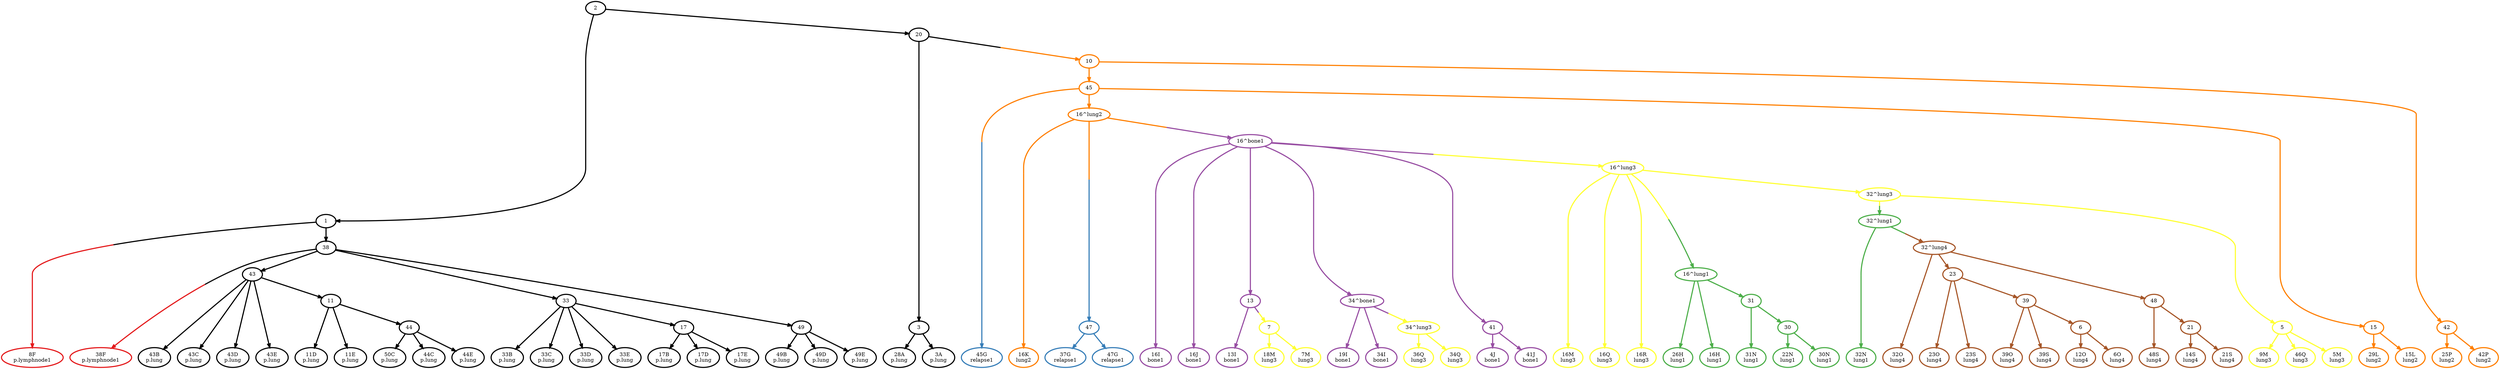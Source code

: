 digraph T {
	{
		rank=same
		0 [penwidth=3,colorscheme=set19,color=0,label="28A\np.lung"]
		1 [penwidth=3,colorscheme=set19,color=0,label="3A\np.lung"]
		2 [penwidth=3,colorscheme=set19,color=0,label="43B\np.lung"]
		3 [penwidth=3,colorscheme=set19,color=0,label="43C\np.lung"]
		4 [penwidth=3,colorscheme=set19,color=0,label="43D\np.lung"]
		5 [penwidth=3,colorscheme=set19,color=0,label="43E\np.lung"]
		6 [penwidth=3,colorscheme=set19,color=0,label="11D\np.lung"]
		7 [penwidth=3,colorscheme=set19,color=0,label="11E\np.lung"]
		8 [penwidth=3,colorscheme=set19,color=0,label="33B\np.lung"]
		9 [penwidth=3,colorscheme=set19,color=0,label="33C\np.lung"]
		10 [penwidth=3,colorscheme=set19,color=0,label="33D\np.lung"]
		11 [penwidth=3,colorscheme=set19,color=0,label="33E\np.lung"]
		12 [penwidth=3,colorscheme=set19,color=0,label="50C\np.lung"]
		13 [penwidth=3,colorscheme=set19,color=0,label="44C\np.lung"]
		14 [penwidth=3,colorscheme=set19,color=0,label="44E\np.lung"]
		15 [penwidth=3,colorscheme=set19,color=0,label="17B\np.lung"]
		16 [penwidth=3,colorscheme=set19,color=0,label="17D\np.lung"]
		17 [penwidth=3,colorscheme=set19,color=0,label="17E\np.lung"]
		18 [penwidth=3,colorscheme=set19,color=0,label="49B\np.lung"]
		19 [penwidth=3,colorscheme=set19,color=0,label="49D\np.lung"]
		20 [penwidth=3,colorscheme=set19,color=0,label="49E\np.lung"]
		21 [penwidth=3,colorscheme=set19,color=1,label="8F\np.lymphnode1"]
		22 [penwidth=3,colorscheme=set19,color=1,label="38F\np.lymphnode1"]
		23 [penwidth=3,colorscheme=set19,color=2,label="37G\nrelapse1"]
		24 [penwidth=3,colorscheme=set19,color=2,label="47G\nrelapse1"]
		25 [penwidth=3,colorscheme=set19,color=3,label="32N\nlung1"]
		26 [penwidth=3,colorscheme=set19,color=3,label="26H\nlung1"]
		27 [penwidth=3,colorscheme=set19,color=3,label="16H\nlung1"]
		28 [penwidth=3,colorscheme=set19,color=3,label="31N\nlung1"]
		29 [penwidth=3,colorscheme=set19,color=3,label="22N\nlung1"]
		30 [penwidth=3,colorscheme=set19,color=3,label="30N\nlung1"]
		31 [penwidth=3,colorscheme=set19,color=4,label="13I\nbone1"]
		32 [penwidth=3,colorscheme=set19,color=4,label="16I\nbone1"]
		33 [penwidth=3,colorscheme=set19,color=4,label="16J\nbone1"]
		34 [penwidth=3,colorscheme=set19,color=4,label="19I\nbone1"]
		35 [penwidth=3,colorscheme=set19,color=4,label="34I\nbone1"]
		36 [penwidth=3,colorscheme=set19,color=4,label="4J\nbone1"]
		37 [penwidth=3,colorscheme=set19,color=4,label="41J\nbone1"]
		38 [penwidth=3,colorscheme=set19,color=2,label="45G\nrelapse1"]
		39 [penwidth=3,colorscheme=set19,color=5,label="16K\nlung2"]
		40 [penwidth=3,colorscheme=set19,color=5,label="29L\nlung2"]
		41 [penwidth=3,colorscheme=set19,color=5,label="15L\nlung2"]
		42 [penwidth=3,colorscheme=set19,color=5,label="25P\nlung2"]
		43 [penwidth=3,colorscheme=set19,color=5,label="42P\nlung2"]
		44 [penwidth=3,colorscheme=set19,color=6,label="9M\nlung3"]
		45 [penwidth=3,colorscheme=set19,color=6,label="46Q\nlung3"]
		46 [penwidth=3,colorscheme=set19,color=6,label="5M\nlung3"]
		47 [penwidth=3,colorscheme=set19,color=6,label="18M\nlung3"]
		48 [penwidth=3,colorscheme=set19,color=6,label="7M\nlung3"]
		49 [penwidth=3,colorscheme=set19,color=6,label="16M\nlung3"]
		50 [penwidth=3,colorscheme=set19,color=6,label="16Q\nlung3"]
		51 [penwidth=3,colorscheme=set19,color=6,label="16R\nlung3"]
		52 [penwidth=3,colorscheme=set19,color=6,label="36Q\nlung3"]
		53 [penwidth=3,colorscheme=set19,color=6,label="34Q\nlung3"]
		54 [penwidth=3,colorscheme=set19,color=7,label="32O\nlung4"]
		55 [penwidth=3,colorscheme=set19,color=7,label="39O\nlung4"]
		56 [penwidth=3,colorscheme=set19,color=7,label="39S\nlung4"]
		57 [penwidth=3,colorscheme=set19,color=7,label="12O\nlung4"]
		58 [penwidth=3,colorscheme=set19,color=7,label="6O\nlung4"]
		59 [penwidth=3,colorscheme=set19,color=7,label="48S\nlung4"]
		60 [penwidth=3,colorscheme=set19,color=7,label="14S\nlung4"]
		61 [penwidth=3,colorscheme=set19,color=7,label="21S\nlung4"]
		62 [penwidth=3,colorscheme=set19,color=7,label="23O\nlung4"]
		63 [penwidth=3,colorscheme=set19,color=7,label="23S\nlung4"]
	}
	64 [penwidth=3,colorscheme=set19,color=0,label="2"]
	65 [penwidth=3,colorscheme=set19,color=0,label="1"]
	66 [penwidth=3,colorscheme=set19,color=0,label="20"]
	67 [penwidth=3,colorscheme=set19,color=0,label="38"]
	68 [penwidth=3,colorscheme=set19,color=0,label="3"]
	69 [penwidth=3,colorscheme=set19,color=0,label="43"]
	70 [penwidth=3,colorscheme=set19,color=0,label="11"]
	71 [penwidth=3,colorscheme=set19,color=0,label="44"]
	72 [penwidth=3,colorscheme=set19,color=0,label="33"]
	73 [penwidth=3,colorscheme=set19,color=0,label="49"]
	74 [penwidth=3,colorscheme=set19,color=0,label="17"]
	75 [penwidth=3,colorscheme=set19,color=5,label="10"]
	76 [penwidth=3,colorscheme=set19,color=2,label="47"]
	77 [penwidth=3,colorscheme=set19,color=3,label="32^lung1"]
	78 [penwidth=3,colorscheme=set19,color=3,label="16^lung1"]
	79 [penwidth=3,colorscheme=set19,color=3,label="31"]
	80 [penwidth=3,colorscheme=set19,color=3,label="30"]
	81 [penwidth=3,colorscheme=set19,color=7,label="32^lung4"]
	82 [penwidth=3,colorscheme=set19,color=4,label="13"]
	83 [penwidth=3,colorscheme=set19,color=4,label="16^bone1"]
	84 [penwidth=3,colorscheme=set19,color=4,label="34^bone1"]
	85 [penwidth=3,colorscheme=set19,color=4,label="41"]
	86 [penwidth=3,colorscheme=set19,color=6,label="16^lung3"]
	87 [penwidth=3,colorscheme=set19,color=6,label="34^lung3"]
	88 [penwidth=3,colorscheme=set19,color=6,label="7"]
	89 [penwidth=3,colorscheme=set19,color=5,label="16^lung2"]
	90 [penwidth=3,colorscheme=set19,color=5,label="45"]
	91 [penwidth=3,colorscheme=set19,color=5,label="42"]
	92 [penwidth=3,colorscheme=set19,color=5,label="15"]
	93 [penwidth=3,colorscheme=set19,color=6,label="32^lung3"]
	94 [penwidth=3,colorscheme=set19,color=6,label="5"]
	95 [penwidth=3,colorscheme=set19,color=7,label="23"]
	96 [penwidth=3,colorscheme=set19,color=7,label="48"]
	97 [penwidth=3,colorscheme=set19,color=7,label="39"]
	98 [penwidth=3,colorscheme=set19,color=7,label="6"]
	99 [penwidth=3,colorscheme=set19,color=7,label="21"]
	64 -> 65 [penwidth=3,colorscheme=set19,color="0;0.5:0"]
	64 -> 66 [penwidth=3,colorscheme=set19,color="0;0.5:0"]
	65 -> 67 [penwidth=3,colorscheme=set19,color="0;0.5:0"]
	65 -> 21 [penwidth=3,colorscheme=set19,color="0;0.5:1"]
	66 -> 68 [penwidth=3,colorscheme=set19,color="0;0.5:0"]
	66 -> 75 [penwidth=3,colorscheme=set19,color="0;0.5:5"]
	67 -> 72 [penwidth=3,colorscheme=set19,color="0;0.5:0"]
	67 -> 69 [penwidth=3,colorscheme=set19,color="0;0.5:0"]
	67 -> 73 [penwidth=3,colorscheme=set19,color="0;0.5:0"]
	67 -> 22 [penwidth=3,colorscheme=set19,color="0;0.5:1"]
	68 -> 0 [penwidth=3,colorscheme=set19,color="0;0.5:0"]
	68 -> 1 [penwidth=3,colorscheme=set19,color="0;0.5:0"]
	69 -> 70 [penwidth=3,colorscheme=set19,color="0;0.5:0"]
	69 -> 2 [penwidth=3,colorscheme=set19,color="0;0.5:0"]
	69 -> 3 [penwidth=3,colorscheme=set19,color="0;0.5:0"]
	69 -> 4 [penwidth=3,colorscheme=set19,color="0;0.5:0"]
	69 -> 5 [penwidth=3,colorscheme=set19,color="0;0.5:0"]
	70 -> 71 [penwidth=3,colorscheme=set19,color="0;0.5:0"]
	70 -> 6 [penwidth=3,colorscheme=set19,color="0;0.5:0"]
	70 -> 7 [penwidth=3,colorscheme=set19,color="0;0.5:0"]
	71 -> 12 [penwidth=3,colorscheme=set19,color="0;0.5:0"]
	71 -> 13 [penwidth=3,colorscheme=set19,color="0;0.5:0"]
	71 -> 14 [penwidth=3,colorscheme=set19,color="0;0.5:0"]
	72 -> 74 [penwidth=3,colorscheme=set19,color="0;0.5:0"]
	72 -> 8 [penwidth=3,colorscheme=set19,color="0;0.5:0"]
	72 -> 9 [penwidth=3,colorscheme=set19,color="0;0.5:0"]
	72 -> 10 [penwidth=3,colorscheme=set19,color="0;0.5:0"]
	72 -> 11 [penwidth=3,colorscheme=set19,color="0;0.5:0"]
	73 -> 18 [penwidth=3,colorscheme=set19,color="0;0.5:0"]
	73 -> 19 [penwidth=3,colorscheme=set19,color="0;0.5:0"]
	73 -> 20 [penwidth=3,colorscheme=set19,color="0;0.5:0"]
	74 -> 15 [penwidth=3,colorscheme=set19,color="0;0.5:0"]
	74 -> 16 [penwidth=3,colorscheme=set19,color="0;0.5:0"]
	74 -> 17 [penwidth=3,colorscheme=set19,color="0;0.5:0"]
	75 -> 91 [penwidth=3,colorscheme=set19,color="5;0.5:5"]
	75 -> 90 [penwidth=3,colorscheme=set19,color="5;0.5:5"]
	76 -> 23 [penwidth=3,colorscheme=set19,color="2;0.5:2"]
	76 -> 24 [penwidth=3,colorscheme=set19,color="2;0.5:2"]
	77 -> 25 [penwidth=3,colorscheme=set19,color="3;0.5:3"]
	77 -> 81 [penwidth=3,colorscheme=set19,color="3;0.5:7"]
	78 -> 79 [penwidth=3,colorscheme=set19,color="3;0.5:3"]
	78 -> 26 [penwidth=3,colorscheme=set19,color="3;0.5:3"]
	78 -> 27 [penwidth=3,colorscheme=set19,color="3;0.5:3"]
	79 -> 80 [penwidth=3,colorscheme=set19,color="3;0.5:3"]
	79 -> 28 [penwidth=3,colorscheme=set19,color="3;0.5:3"]
	80 -> 29 [penwidth=3,colorscheme=set19,color="3;0.5:3"]
	80 -> 30 [penwidth=3,colorscheme=set19,color="3;0.5:3"]
	81 -> 95 [penwidth=3,colorscheme=set19,color="7;0.5:7"]
	81 -> 96 [penwidth=3,colorscheme=set19,color="7;0.5:7"]
	81 -> 54 [penwidth=3,colorscheme=set19,color="7;0.5:7"]
	82 -> 31 [penwidth=3,colorscheme=set19,color="4;0.5:4"]
	82 -> 88 [penwidth=3,colorscheme=set19,color="4;0.5:6"]
	83 -> 82 [penwidth=3,colorscheme=set19,color="4;0.5:4"]
	83 -> 84 [penwidth=3,colorscheme=set19,color="4;0.5:4"]
	83 -> 85 [penwidth=3,colorscheme=set19,color="4;0.5:4"]
	83 -> 32 [penwidth=3,colorscheme=set19,color="4;0.5:4"]
	83 -> 33 [penwidth=3,colorscheme=set19,color="4;0.5:4"]
	83 -> 86 [penwidth=3,colorscheme=set19,color="4;0.5:6"]
	84 -> 34 [penwidth=3,colorscheme=set19,color="4;0.5:4"]
	84 -> 35 [penwidth=3,colorscheme=set19,color="4;0.5:4"]
	84 -> 87 [penwidth=3,colorscheme=set19,color="4;0.5:6"]
	85 -> 36 [penwidth=3,colorscheme=set19,color="4;0.5:4"]
	85 -> 37 [penwidth=3,colorscheme=set19,color="4;0.5:4"]
	86 -> 78 [penwidth=3,colorscheme=set19,color="6;0.5:3"]
	86 -> 93 [penwidth=3,colorscheme=set19,color="6;0.5:6"]
	86 -> 49 [penwidth=3,colorscheme=set19,color="6;0.5:6"]
	86 -> 50 [penwidth=3,colorscheme=set19,color="6;0.5:6"]
	86 -> 51 [penwidth=3,colorscheme=set19,color="6;0.5:6"]
	87 -> 52 [penwidth=3,colorscheme=set19,color="6;0.5:6"]
	87 -> 53 [penwidth=3,colorscheme=set19,color="6;0.5:6"]
	88 -> 47 [penwidth=3,colorscheme=set19,color="6;0.5:6"]
	88 -> 48 [penwidth=3,colorscheme=set19,color="6;0.5:6"]
	89 -> 76 [penwidth=3,colorscheme=set19,color="5;0.5:2"]
	89 -> 83 [penwidth=3,colorscheme=set19,color="5;0.5:4"]
	89 -> 39 [penwidth=3,colorscheme=set19,color="5;0.5:5"]
	90 -> 38 [penwidth=3,colorscheme=set19,color="5;0.5:2"]
	90 -> 92 [penwidth=3,colorscheme=set19,color="5;0.5:5"]
	90 -> 89 [penwidth=3,colorscheme=set19,color="5;0.5:5"]
	91 -> 42 [penwidth=3,colorscheme=set19,color="5;0.5:5"]
	91 -> 43 [penwidth=3,colorscheme=set19,color="5;0.5:5"]
	92 -> 40 [penwidth=3,colorscheme=set19,color="5;0.5:5"]
	92 -> 41 [penwidth=3,colorscheme=set19,color="5;0.5:5"]
	93 -> 77 [penwidth=3,colorscheme=set19,color="6;0.5:3"]
	93 -> 94 [penwidth=3,colorscheme=set19,color="6;0.5:6"]
	94 -> 44 [penwidth=3,colorscheme=set19,color="6;0.5:6"]
	94 -> 45 [penwidth=3,colorscheme=set19,color="6;0.5:6"]
	94 -> 46 [penwidth=3,colorscheme=set19,color="6;0.5:6"]
	95 -> 97 [penwidth=3,colorscheme=set19,color="7;0.5:7"]
	95 -> 62 [penwidth=3,colorscheme=set19,color="7;0.5:7"]
	95 -> 63 [penwidth=3,colorscheme=set19,color="7;0.5:7"]
	96 -> 99 [penwidth=3,colorscheme=set19,color="7;0.5:7"]
	96 -> 59 [penwidth=3,colorscheme=set19,color="7;0.5:7"]
	97 -> 98 [penwidth=3,colorscheme=set19,color="7;0.5:7"]
	97 -> 55 [penwidth=3,colorscheme=set19,color="7;0.5:7"]
	97 -> 56 [penwidth=3,colorscheme=set19,color="7;0.5:7"]
	98 -> 57 [penwidth=3,colorscheme=set19,color="7;0.5:7"]
	98 -> 58 [penwidth=3,colorscheme=set19,color="7;0.5:7"]
	99 -> 60 [penwidth=3,colorscheme=set19,color="7;0.5:7"]
	99 -> 61 [penwidth=3,colorscheme=set19,color="7;0.5:7"]
}
